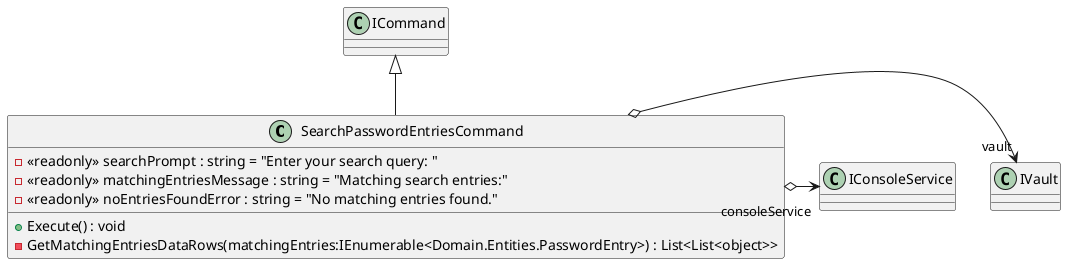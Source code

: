 @startuml
class SearchPasswordEntriesCommand {
    - <<readonly>> searchPrompt : string = "Enter your search query: "
    - <<readonly>> matchingEntriesMessage : string = "Matching search entries:"
    - <<readonly>> noEntriesFoundError : string = "No matching entries found."
    + Execute() : void
    - GetMatchingEntriesDataRows(matchingEntries:IEnumerable<Domain.Entities.PasswordEntry>) : List<List<object>>
}
ICommand <|-- SearchPasswordEntriesCommand
SearchPasswordEntriesCommand o-> "vault" IVault
SearchPasswordEntriesCommand o-> "consoleService" IConsoleService
@enduml
